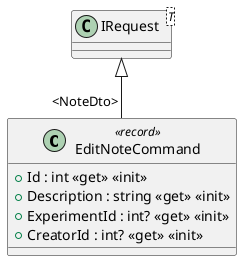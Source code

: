 @startuml
class EditNoteCommand <<record>> {
    + Id : int <<get>> <<init>>
    + Description : string <<get>> <<init>>
    + ExperimentId : int? <<get>> <<init>>
    + CreatorId : int? <<get>> <<init>>
}
class "IRequest"<T> {
}
"IRequest" <|-- "<NoteDto>" EditNoteCommand
@enduml
